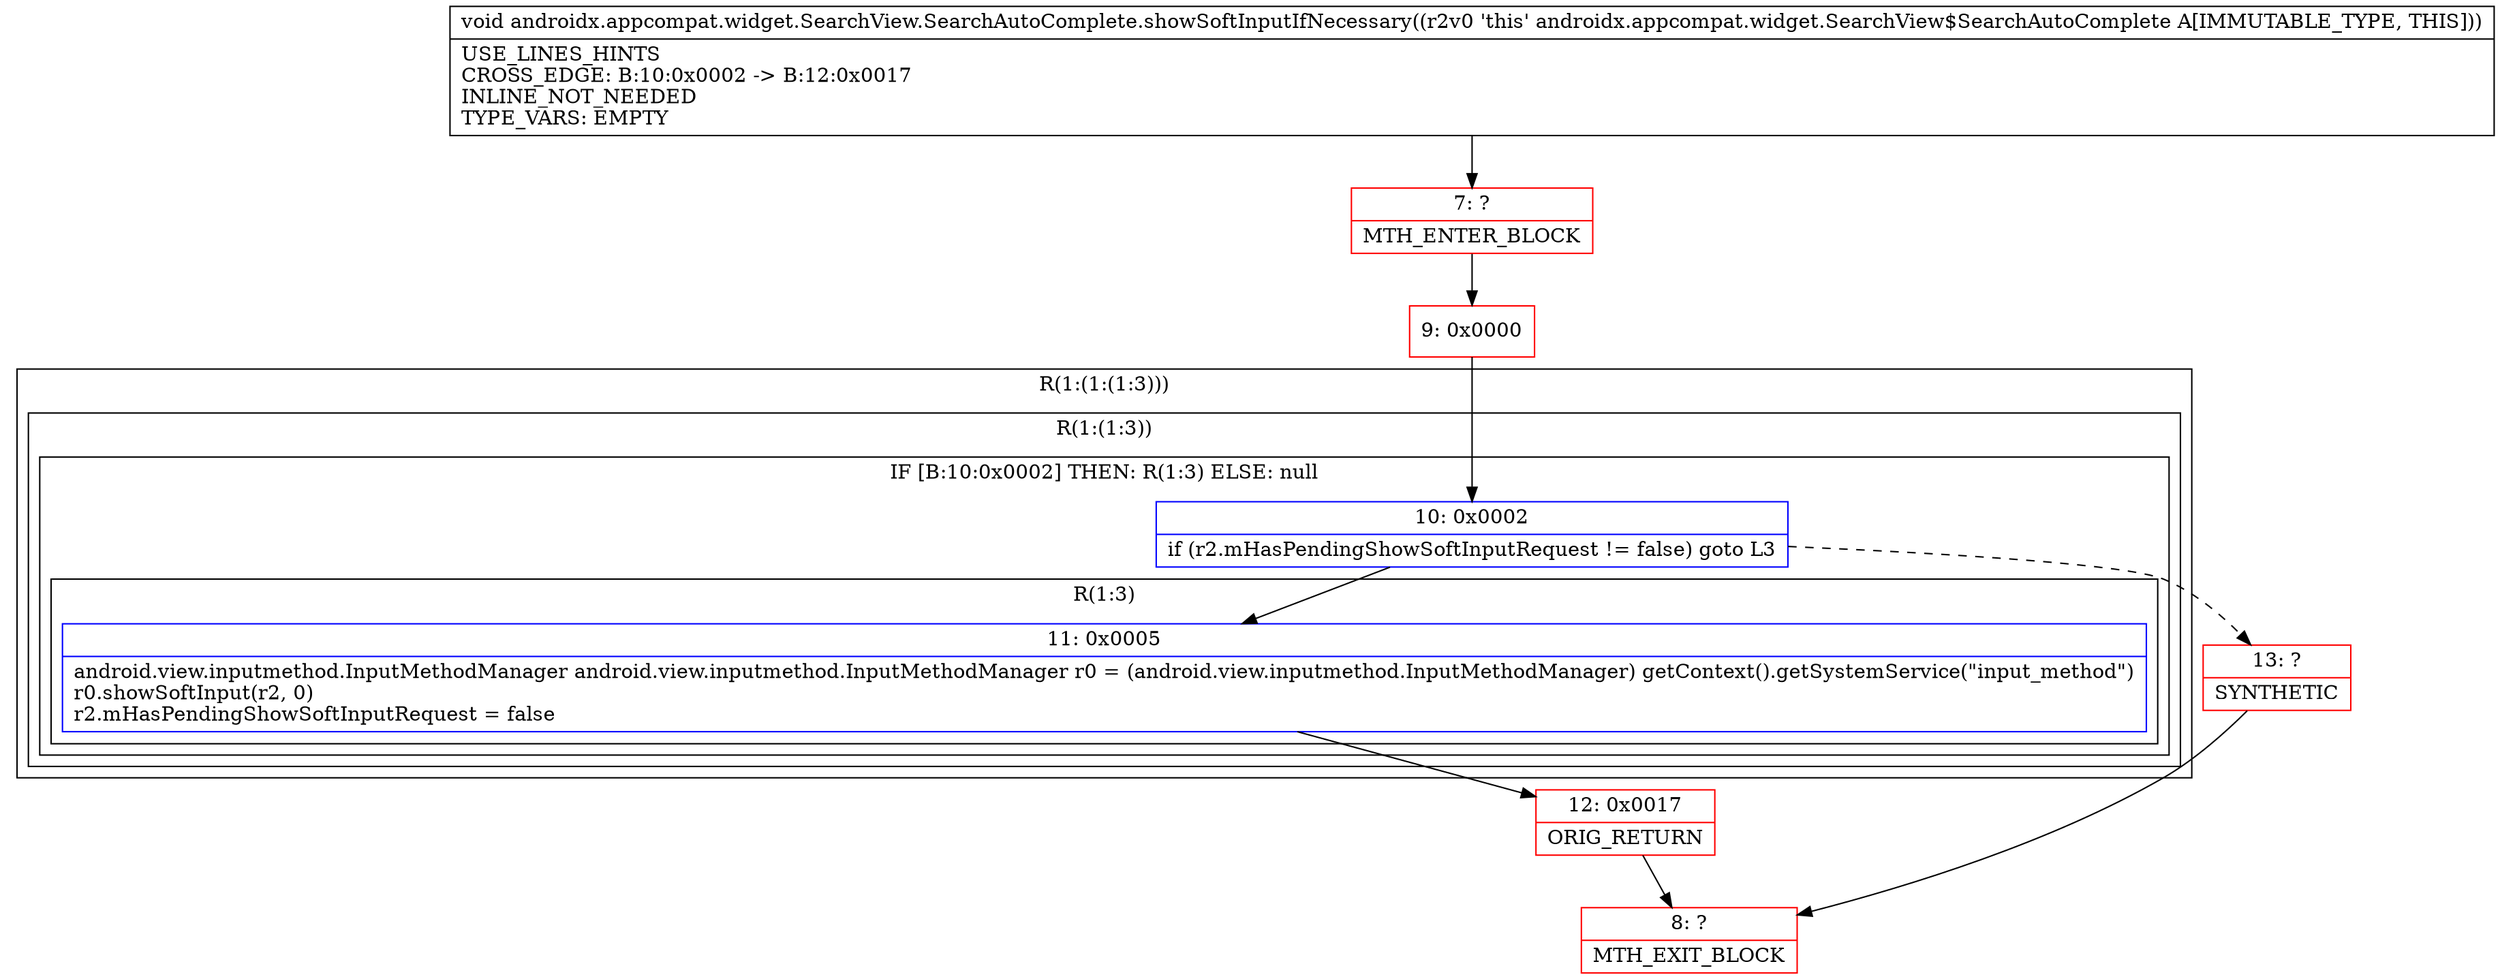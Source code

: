 digraph "CFG forandroidx.appcompat.widget.SearchView.SearchAutoComplete.showSoftInputIfNecessary()V" {
subgraph cluster_Region_1966283342 {
label = "R(1:(1:(1:3)))";
node [shape=record,color=blue];
subgraph cluster_Region_1159074097 {
label = "R(1:(1:3))";
node [shape=record,color=blue];
subgraph cluster_IfRegion_652607079 {
label = "IF [B:10:0x0002] THEN: R(1:3) ELSE: null";
node [shape=record,color=blue];
Node_10 [shape=record,label="{10\:\ 0x0002|if (r2.mHasPendingShowSoftInputRequest != false) goto L3\l}"];
subgraph cluster_Region_1272596014 {
label = "R(1:3)";
node [shape=record,color=blue];
Node_11 [shape=record,label="{11\:\ 0x0005|android.view.inputmethod.InputMethodManager android.view.inputmethod.InputMethodManager r0 = (android.view.inputmethod.InputMethodManager) getContext().getSystemService(\"input_method\")\lr0.showSoftInput(r2, 0)\lr2.mHasPendingShowSoftInputRequest = false\l}"];
}
}
}
}
Node_7 [shape=record,color=red,label="{7\:\ ?|MTH_ENTER_BLOCK\l}"];
Node_9 [shape=record,color=red,label="{9\:\ 0x0000}"];
Node_12 [shape=record,color=red,label="{12\:\ 0x0017|ORIG_RETURN\l}"];
Node_8 [shape=record,color=red,label="{8\:\ ?|MTH_EXIT_BLOCK\l}"];
Node_13 [shape=record,color=red,label="{13\:\ ?|SYNTHETIC\l}"];
MethodNode[shape=record,label="{void androidx.appcompat.widget.SearchView.SearchAutoComplete.showSoftInputIfNecessary((r2v0 'this' androidx.appcompat.widget.SearchView$SearchAutoComplete A[IMMUTABLE_TYPE, THIS]))  | USE_LINES_HINTS\lCROSS_EDGE: B:10:0x0002 \-\> B:12:0x0017\lINLINE_NOT_NEEDED\lTYPE_VARS: EMPTY\l}"];
MethodNode -> Node_7;Node_10 -> Node_11;
Node_10 -> Node_13[style=dashed];
Node_11 -> Node_12;
Node_7 -> Node_9;
Node_9 -> Node_10;
Node_12 -> Node_8;
Node_13 -> Node_8;
}


